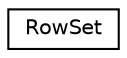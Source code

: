 digraph "Graphical Class Hierarchy"
{
 // LATEX_PDF_SIZE
  edge [fontname="Helvetica",fontsize="10",labelfontname="Helvetica",labelfontsize="10"];
  node [fontname="Helvetica",fontsize="10",shape=record];
  rankdir="LR";
  Node0 [label="RowSet",height=0.2,width=0.4,color="black", fillcolor="white", style="filled",URL="$db/d1b/sqlite3_8c.html#da/d87/structRowSet",tooltip=" "];
}

